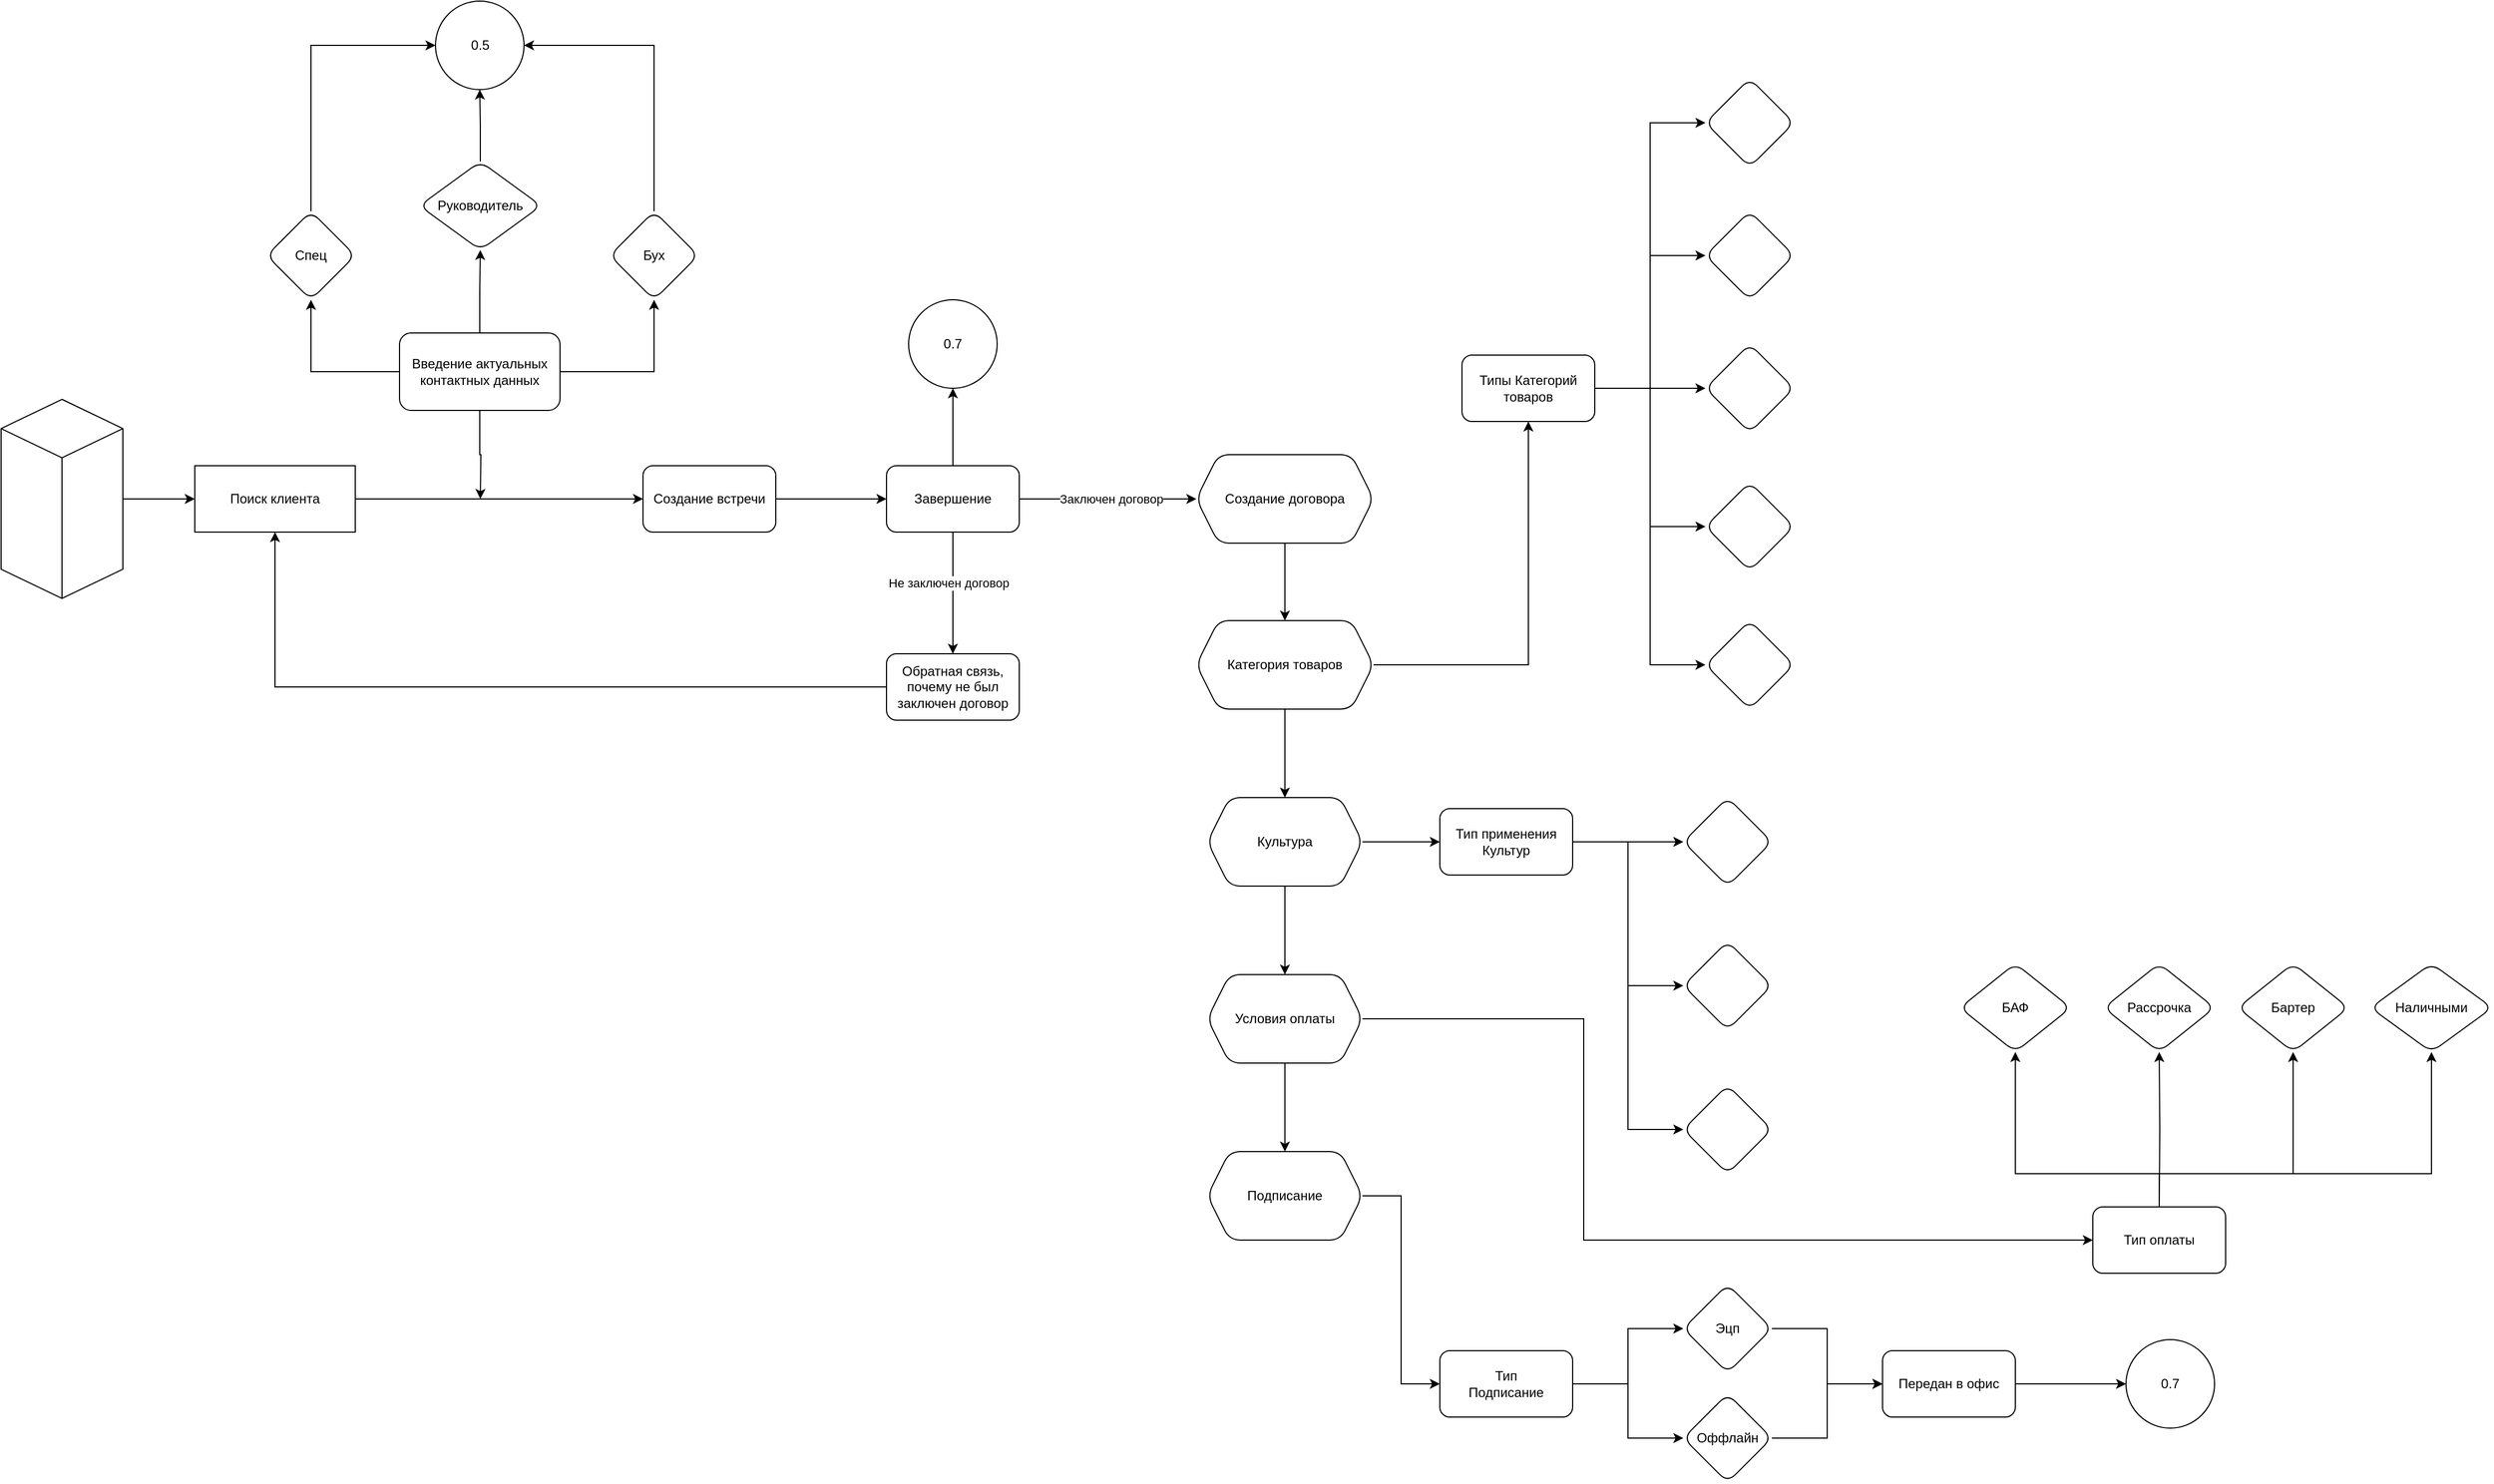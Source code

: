 <mxfile version="22.1.21" type="github">
  <diagram id="C5RBs43oDa-KdzZeNtuy" name="Page-1">
    <mxGraphModel dx="3131" dy="2052" grid="1" gridSize="10" guides="1" tooltips="1" connect="1" arrows="1" fold="1" page="1" pageScale="1" pageWidth="827" pageHeight="1169" math="0" shadow="0">
      <root>
        <mxCell id="WIyWlLk6GJQsqaUBKTNV-0" />
        <mxCell id="WIyWlLk6GJQsqaUBKTNV-1" parent="WIyWlLk6GJQsqaUBKTNV-0" />
        <mxCell id="WIyWlLk6GJQsqaUBKTNV-4" value="Yes" style="rounded=0;html=1;jettySize=auto;orthogonalLoop=1;fontSize=11;endArrow=block;endFill=0;endSize=8;strokeWidth=1;shadow=0;labelBackgroundColor=none;edgeStyle=orthogonalEdgeStyle;" parent="WIyWlLk6GJQsqaUBKTNV-1" edge="1">
          <mxGeometry y="20" relative="1" as="geometry">
            <mxPoint as="offset" />
            <mxPoint x="220" y="290" as="targetPoint" />
          </mxGeometry>
        </mxCell>
        <mxCell id="WIyWlLk6GJQsqaUBKTNV-5" value="No" style="edgeStyle=orthogonalEdgeStyle;rounded=0;html=1;jettySize=auto;orthogonalLoop=1;fontSize=11;endArrow=block;endFill=0;endSize=8;strokeWidth=1;shadow=0;labelBackgroundColor=none;" parent="WIyWlLk6GJQsqaUBKTNV-1" edge="1">
          <mxGeometry y="10" relative="1" as="geometry">
            <mxPoint as="offset" />
            <mxPoint x="270" y="210" as="sourcePoint" />
          </mxGeometry>
        </mxCell>
        <mxCell id="WIyWlLk6GJQsqaUBKTNV-8" value="No" style="rounded=0;html=1;jettySize=auto;orthogonalLoop=1;fontSize=11;endArrow=block;endFill=0;endSize=8;strokeWidth=1;shadow=0;labelBackgroundColor=none;edgeStyle=orthogonalEdgeStyle;" parent="WIyWlLk6GJQsqaUBKTNV-1" edge="1">
          <mxGeometry x="0.333" y="20" relative="1" as="geometry">
            <mxPoint as="offset" />
            <mxPoint x="220" y="430" as="targetPoint" />
          </mxGeometry>
        </mxCell>
        <mxCell id="WIyWlLk6GJQsqaUBKTNV-9" value="Yes" style="edgeStyle=orthogonalEdgeStyle;rounded=0;html=1;jettySize=auto;orthogonalLoop=1;fontSize=11;endArrow=block;endFill=0;endSize=8;strokeWidth=1;shadow=0;labelBackgroundColor=none;" parent="WIyWlLk6GJQsqaUBKTNV-1" edge="1">
          <mxGeometry y="10" relative="1" as="geometry">
            <mxPoint as="offset" />
            <mxPoint x="320" y="330" as="targetPoint" />
          </mxGeometry>
        </mxCell>
        <mxCell id="5p1ZKA-3Zw_9LjytfoNm-26" value="" style="edgeStyle=orthogonalEdgeStyle;rounded=0;orthogonalLoop=1;jettySize=auto;html=1;" parent="WIyWlLk6GJQsqaUBKTNV-1" source="5p1ZKA-3Zw_9LjytfoNm-1" target="5p1ZKA-3Zw_9LjytfoNm-25" edge="1">
          <mxGeometry relative="1" as="geometry" />
        </mxCell>
        <mxCell id="5p1ZKA-3Zw_9LjytfoNm-1" value="" style="html=1;whiteSpace=wrap;shape=isoCube2;backgroundOutline=1;isoAngle=15;" parent="WIyWlLk6GJQsqaUBKTNV-1" vertex="1">
          <mxGeometry x="-320" y="190" width="110" height="180" as="geometry" />
        </mxCell>
        <mxCell id="5p1ZKA-3Zw_9LjytfoNm-12" value="" style="edgeStyle=orthogonalEdgeStyle;rounded=0;orthogonalLoop=1;jettySize=auto;html=1;" parent="WIyWlLk6GJQsqaUBKTNV-1" source="5p1ZKA-3Zw_9LjytfoNm-4" target="5p1ZKA-3Zw_9LjytfoNm-11" edge="1">
          <mxGeometry relative="1" as="geometry" />
        </mxCell>
        <mxCell id="5p1ZKA-3Zw_9LjytfoNm-4" value="Создание встречи" style="rounded=1;whiteSpace=wrap;html=1;" parent="WIyWlLk6GJQsqaUBKTNV-1" vertex="1">
          <mxGeometry x="260" y="250" width="120" height="60" as="geometry" />
        </mxCell>
        <mxCell id="5p1ZKA-3Zw_9LjytfoNm-16" value="" style="edgeStyle=orthogonalEdgeStyle;rounded=0;orthogonalLoop=1;jettySize=auto;html=1;" parent="WIyWlLk6GJQsqaUBKTNV-1" source="5p1ZKA-3Zw_9LjytfoNm-11" target="5p1ZKA-3Zw_9LjytfoNm-15" edge="1">
          <mxGeometry relative="1" as="geometry" />
        </mxCell>
        <mxCell id="5p1ZKA-3Zw_9LjytfoNm-17" value="Не заключен договор" style="edgeLabel;html=1;align=center;verticalAlign=middle;resizable=0;points=[];" parent="5p1ZKA-3Zw_9LjytfoNm-16" vertex="1" connectable="0">
          <mxGeometry x="-0.092" y="-4" relative="1" as="geometry">
            <mxPoint y="-4" as="offset" />
          </mxGeometry>
        </mxCell>
        <mxCell id="5p1ZKA-3Zw_9LjytfoNm-23" style="edgeStyle=orthogonalEdgeStyle;rounded=0;orthogonalLoop=1;jettySize=auto;html=1;entryX=0;entryY=0.5;entryDx=0;entryDy=0;" parent="WIyWlLk6GJQsqaUBKTNV-1" source="5p1ZKA-3Zw_9LjytfoNm-11" target="5p1ZKA-3Zw_9LjytfoNm-21" edge="1">
          <mxGeometry relative="1" as="geometry" />
        </mxCell>
        <mxCell id="5p1ZKA-3Zw_9LjytfoNm-24" value="Заключен договор&lt;br&gt;" style="edgeLabel;html=1;align=center;verticalAlign=middle;resizable=0;points=[];" parent="5p1ZKA-3Zw_9LjytfoNm-23" vertex="1" connectable="0">
          <mxGeometry x="-0.3" y="1" relative="1" as="geometry">
            <mxPoint x="27" y="1" as="offset" />
          </mxGeometry>
        </mxCell>
        <mxCell id="5p1ZKA-3Zw_9LjytfoNm-77" value="" style="edgeStyle=orthogonalEdgeStyle;rounded=0;orthogonalLoop=1;jettySize=auto;html=1;" parent="WIyWlLk6GJQsqaUBKTNV-1" source="5p1ZKA-3Zw_9LjytfoNm-11" target="5p1ZKA-3Zw_9LjytfoNm-76" edge="1">
          <mxGeometry relative="1" as="geometry" />
        </mxCell>
        <mxCell id="5p1ZKA-3Zw_9LjytfoNm-11" value="Завершение" style="whiteSpace=wrap;html=1;rounded=1;" parent="WIyWlLk6GJQsqaUBKTNV-1" vertex="1">
          <mxGeometry x="480" y="250" width="120" height="60" as="geometry" />
        </mxCell>
        <mxCell id="5p1ZKA-3Zw_9LjytfoNm-18" style="edgeStyle=orthogonalEdgeStyle;rounded=0;orthogonalLoop=1;jettySize=auto;html=1;entryX=0.5;entryY=1;entryDx=0;entryDy=0;" parent="WIyWlLk6GJQsqaUBKTNV-1" source="5p1ZKA-3Zw_9LjytfoNm-15" target="5p1ZKA-3Zw_9LjytfoNm-25" edge="1">
          <mxGeometry relative="1" as="geometry">
            <mxPoint x="260" y="450" as="targetPoint" />
          </mxGeometry>
        </mxCell>
        <mxCell id="5p1ZKA-3Zw_9LjytfoNm-15" value="Обратная связь, почему не был заключен договор" style="whiteSpace=wrap;html=1;rounded=1;" parent="WIyWlLk6GJQsqaUBKTNV-1" vertex="1">
          <mxGeometry x="480" y="420" width="120" height="60" as="geometry" />
        </mxCell>
        <mxCell id="5p1ZKA-3Zw_9LjytfoNm-20" value="" style="edgeStyle=orthogonalEdgeStyle;rounded=0;orthogonalLoop=1;jettySize=auto;html=1;" parent="WIyWlLk6GJQsqaUBKTNV-1" source="5p1ZKA-3Zw_9LjytfoNm-21" target="5p1ZKA-3Zw_9LjytfoNm-22" edge="1">
          <mxGeometry relative="1" as="geometry" />
        </mxCell>
        <mxCell id="5p1ZKA-3Zw_9LjytfoNm-21" value="Создание договора" style="shape=hexagon;perimeter=hexagonPerimeter2;whiteSpace=wrap;html=1;fixedSize=1;rounded=1;" parent="WIyWlLk6GJQsqaUBKTNV-1" vertex="1">
          <mxGeometry x="760" y="240" width="160" height="80" as="geometry" />
        </mxCell>
        <mxCell id="5p1ZKA-3Zw_9LjytfoNm-53" value="" style="edgeStyle=orthogonalEdgeStyle;rounded=0;orthogonalLoop=1;jettySize=auto;html=1;" parent="WIyWlLk6GJQsqaUBKTNV-1" source="5p1ZKA-3Zw_9LjytfoNm-22" target="5p1ZKA-3Zw_9LjytfoNm-52" edge="1">
          <mxGeometry relative="1" as="geometry" />
        </mxCell>
        <mxCell id="5p1ZKA-3Zw_9LjytfoNm-67" value="" style="edgeStyle=orthogonalEdgeStyle;rounded=0;orthogonalLoop=1;jettySize=auto;html=1;" parent="WIyWlLk6GJQsqaUBKTNV-1" source="5p1ZKA-3Zw_9LjytfoNm-22" target="5p1ZKA-3Zw_9LjytfoNm-66" edge="1">
          <mxGeometry relative="1" as="geometry" />
        </mxCell>
        <mxCell id="5p1ZKA-3Zw_9LjytfoNm-22" value="Категория товаров&lt;br&gt;" style="shape=hexagon;perimeter=hexagonPerimeter2;whiteSpace=wrap;html=1;fixedSize=1;rounded=1;" parent="WIyWlLk6GJQsqaUBKTNV-1" vertex="1">
          <mxGeometry x="760" y="390" width="160" height="80" as="geometry" />
        </mxCell>
        <mxCell id="5p1ZKA-3Zw_9LjytfoNm-25" value="Поиск клиента" style="whiteSpace=wrap;html=1;" parent="WIyWlLk6GJQsqaUBKTNV-1" vertex="1">
          <mxGeometry x="-145" y="250" width="145" height="60" as="geometry" />
        </mxCell>
        <mxCell id="5p1ZKA-3Zw_9LjytfoNm-34" value="" style="edgeStyle=orthogonalEdgeStyle;rounded=0;orthogonalLoop=1;jettySize=auto;html=1;entryX=0;entryY=0.5;entryDx=0;entryDy=0;" parent="WIyWlLk6GJQsqaUBKTNV-1" source="5p1ZKA-3Zw_9LjytfoNm-25" target="5p1ZKA-3Zw_9LjytfoNm-4" edge="1">
          <mxGeometry relative="1" as="geometry">
            <mxPoint x="320" y="280" as="targetPoint" />
            <mxPoint x="-15" y="280" as="sourcePoint" />
          </mxGeometry>
        </mxCell>
        <mxCell id="5p1ZKA-3Zw_9LjytfoNm-40" style="edgeStyle=orthogonalEdgeStyle;rounded=0;orthogonalLoop=1;jettySize=auto;html=1;" parent="WIyWlLk6GJQsqaUBKTNV-1" source="5p1ZKA-3Zw_9LjytfoNm-33" edge="1">
          <mxGeometry relative="1" as="geometry">
            <mxPoint x="113" y="280" as="targetPoint" />
          </mxGeometry>
        </mxCell>
        <mxCell id="5p1ZKA-3Zw_9LjytfoNm-42" value="" style="edgeStyle=orthogonalEdgeStyle;rounded=0;orthogonalLoop=1;jettySize=auto;html=1;" parent="WIyWlLk6GJQsqaUBKTNV-1" source="5p1ZKA-3Zw_9LjytfoNm-33" target="5p1ZKA-3Zw_9LjytfoNm-41" edge="1">
          <mxGeometry relative="1" as="geometry" />
        </mxCell>
        <mxCell id="5p1ZKA-3Zw_9LjytfoNm-44" value="" style="edgeStyle=orthogonalEdgeStyle;rounded=0;orthogonalLoop=1;jettySize=auto;html=1;" parent="WIyWlLk6GJQsqaUBKTNV-1" source="5p1ZKA-3Zw_9LjytfoNm-33" target="5p1ZKA-3Zw_9LjytfoNm-43" edge="1">
          <mxGeometry relative="1" as="geometry" />
        </mxCell>
        <mxCell id="5p1ZKA-3Zw_9LjytfoNm-46" value="" style="edgeStyle=orthogonalEdgeStyle;rounded=0;orthogonalLoop=1;jettySize=auto;html=1;" parent="WIyWlLk6GJQsqaUBKTNV-1" source="5p1ZKA-3Zw_9LjytfoNm-33" target="5p1ZKA-3Zw_9LjytfoNm-45" edge="1">
          <mxGeometry relative="1" as="geometry" />
        </mxCell>
        <mxCell id="5p1ZKA-3Zw_9LjytfoNm-33" value="Введение актуальных контактных данных" style="rounded=1;whiteSpace=wrap;html=1;" parent="WIyWlLk6GJQsqaUBKTNV-1" vertex="1">
          <mxGeometry x="40" y="130" width="145" height="70" as="geometry" />
        </mxCell>
        <mxCell id="5p1ZKA-3Zw_9LjytfoNm-49" value="" style="edgeStyle=orthogonalEdgeStyle;rounded=0;orthogonalLoop=1;jettySize=auto;html=1;entryX=0;entryY=0.5;entryDx=0;entryDy=0;exitX=0.5;exitY=0;exitDx=0;exitDy=0;" parent="WIyWlLk6GJQsqaUBKTNV-1" source="5p1ZKA-3Zw_9LjytfoNm-41" target="5p1ZKA-3Zw_9LjytfoNm-48" edge="1">
          <mxGeometry relative="1" as="geometry" />
        </mxCell>
        <mxCell id="5p1ZKA-3Zw_9LjytfoNm-41" value="Спец" style="rhombus;whiteSpace=wrap;html=1;rounded=1;" parent="WIyWlLk6GJQsqaUBKTNV-1" vertex="1">
          <mxGeometry x="-80" y="20" width="80" height="80" as="geometry" />
        </mxCell>
        <mxCell id="5p1ZKA-3Zw_9LjytfoNm-50" style="edgeStyle=orthogonalEdgeStyle;rounded=0;orthogonalLoop=1;jettySize=auto;html=1;" parent="WIyWlLk6GJQsqaUBKTNV-1" source="5p1ZKA-3Zw_9LjytfoNm-43" target="5p1ZKA-3Zw_9LjytfoNm-48" edge="1">
          <mxGeometry relative="1" as="geometry" />
        </mxCell>
        <mxCell id="5p1ZKA-3Zw_9LjytfoNm-43" value="Руководитель&lt;br&gt;" style="rhombus;whiteSpace=wrap;html=1;rounded=1;" parent="WIyWlLk6GJQsqaUBKTNV-1" vertex="1">
          <mxGeometry x="58" y="-25" width="110" height="80" as="geometry" />
        </mxCell>
        <mxCell id="5p1ZKA-3Zw_9LjytfoNm-51" style="edgeStyle=orthogonalEdgeStyle;rounded=0;orthogonalLoop=1;jettySize=auto;html=1;exitX=0.5;exitY=0;exitDx=0;exitDy=0;entryX=1;entryY=0.5;entryDx=0;entryDy=0;" parent="WIyWlLk6GJQsqaUBKTNV-1" source="5p1ZKA-3Zw_9LjytfoNm-45" target="5p1ZKA-3Zw_9LjytfoNm-48" edge="1">
          <mxGeometry relative="1" as="geometry" />
        </mxCell>
        <mxCell id="5p1ZKA-3Zw_9LjytfoNm-45" value="Бух" style="rhombus;whiteSpace=wrap;html=1;rounded=1;" parent="WIyWlLk6GJQsqaUBKTNV-1" vertex="1">
          <mxGeometry x="230" y="20" width="80" height="80" as="geometry" />
        </mxCell>
        <mxCell id="5p1ZKA-3Zw_9LjytfoNm-48" value="0.5" style="ellipse;whiteSpace=wrap;html=1;rounded=1;" parent="WIyWlLk6GJQsqaUBKTNV-1" vertex="1">
          <mxGeometry x="72.5" y="-170" width="80" height="80" as="geometry" />
        </mxCell>
        <mxCell id="5p1ZKA-3Zw_9LjytfoNm-57" value="" style="edgeStyle=orthogonalEdgeStyle;rounded=0;orthogonalLoop=1;jettySize=auto;html=1;" parent="WIyWlLk6GJQsqaUBKTNV-1" source="5p1ZKA-3Zw_9LjytfoNm-52" target="5p1ZKA-3Zw_9LjytfoNm-56" edge="1">
          <mxGeometry relative="1" as="geometry" />
        </mxCell>
        <mxCell id="5p1ZKA-3Zw_9LjytfoNm-59" value="" style="edgeStyle=orthogonalEdgeStyle;rounded=0;orthogonalLoop=1;jettySize=auto;html=1;entryX=0;entryY=0.5;entryDx=0;entryDy=0;" parent="WIyWlLk6GJQsqaUBKTNV-1" source="5p1ZKA-3Zw_9LjytfoNm-52" target="5p1ZKA-3Zw_9LjytfoNm-58" edge="1">
          <mxGeometry relative="1" as="geometry" />
        </mxCell>
        <mxCell id="5p1ZKA-3Zw_9LjytfoNm-61" value="" style="edgeStyle=orthogonalEdgeStyle;rounded=0;orthogonalLoop=1;jettySize=auto;html=1;entryX=0;entryY=0.5;entryDx=0;entryDy=0;" parent="WIyWlLk6GJQsqaUBKTNV-1" source="5p1ZKA-3Zw_9LjytfoNm-52" target="5p1ZKA-3Zw_9LjytfoNm-60" edge="1">
          <mxGeometry relative="1" as="geometry">
            <Array as="points">
              <mxPoint x="1170" y="180" />
              <mxPoint x="1170" y="305" />
            </Array>
          </mxGeometry>
        </mxCell>
        <mxCell id="5p1ZKA-3Zw_9LjytfoNm-52" value="Типы Категорий товаров" style="whiteSpace=wrap;html=1;rounded=1;" parent="WIyWlLk6GJQsqaUBKTNV-1" vertex="1">
          <mxGeometry x="1000" y="150" width="120" height="60" as="geometry" />
        </mxCell>
        <mxCell id="5p1ZKA-3Zw_9LjytfoNm-56" value="" style="rhombus;whiteSpace=wrap;html=1;rounded=1;" parent="WIyWlLk6GJQsqaUBKTNV-1" vertex="1">
          <mxGeometry x="1220" y="140" width="80" height="80" as="geometry" />
        </mxCell>
        <mxCell id="5p1ZKA-3Zw_9LjytfoNm-58" value="" style="rhombus;whiteSpace=wrap;html=1;rounded=1;" parent="WIyWlLk6GJQsqaUBKTNV-1" vertex="1">
          <mxGeometry x="1220" y="20" width="80" height="80" as="geometry" />
        </mxCell>
        <mxCell id="5p1ZKA-3Zw_9LjytfoNm-60" value="" style="rhombus;whiteSpace=wrap;html=1;rounded=1;" parent="WIyWlLk6GJQsqaUBKTNV-1" vertex="1">
          <mxGeometry x="1220" y="265" width="80" height="80" as="geometry" />
        </mxCell>
        <mxCell id="5p1ZKA-3Zw_9LjytfoNm-62" value="" style="edgeStyle=orthogonalEdgeStyle;rounded=0;orthogonalLoop=1;jettySize=auto;html=1;exitX=1;exitY=0.5;exitDx=0;exitDy=0;entryX=0;entryY=0.5;entryDx=0;entryDy=0;" parent="WIyWlLk6GJQsqaUBKTNV-1" source="5p1ZKA-3Zw_9LjytfoNm-52" target="5p1ZKA-3Zw_9LjytfoNm-63" edge="1">
          <mxGeometry relative="1" as="geometry">
            <mxPoint x="1120" y="300" as="sourcePoint" />
            <Array as="points">
              <mxPoint x="1170" y="180" />
              <mxPoint x="1170" y="430" />
            </Array>
          </mxGeometry>
        </mxCell>
        <mxCell id="5p1ZKA-3Zw_9LjytfoNm-63" value="" style="rhombus;whiteSpace=wrap;html=1;rounded=1;" parent="WIyWlLk6GJQsqaUBKTNV-1" vertex="1">
          <mxGeometry x="1220" y="390" width="80" height="80" as="geometry" />
        </mxCell>
        <mxCell id="5p1ZKA-3Zw_9LjytfoNm-64" value="" style="edgeStyle=orthogonalEdgeStyle;rounded=0;orthogonalLoop=1;jettySize=auto;html=1;entryX=0;entryY=0.5;entryDx=0;entryDy=0;exitX=1;exitY=0.5;exitDx=0;exitDy=0;" parent="WIyWlLk6GJQsqaUBKTNV-1" source="5p1ZKA-3Zw_9LjytfoNm-52" target="5p1ZKA-3Zw_9LjytfoNm-65" edge="1">
          <mxGeometry relative="1" as="geometry">
            <mxPoint x="1120" y="160" as="sourcePoint" />
          </mxGeometry>
        </mxCell>
        <mxCell id="5p1ZKA-3Zw_9LjytfoNm-65" value="" style="rhombus;whiteSpace=wrap;html=1;rounded=1;" parent="WIyWlLk6GJQsqaUBKTNV-1" vertex="1">
          <mxGeometry x="1220" y="-100" width="80" height="80" as="geometry" />
        </mxCell>
        <mxCell id="5p1ZKA-3Zw_9LjytfoNm-69" value="" style="edgeStyle=orthogonalEdgeStyle;rounded=0;orthogonalLoop=1;jettySize=auto;html=1;" parent="WIyWlLk6GJQsqaUBKTNV-1" source="5p1ZKA-3Zw_9LjytfoNm-66" target="5p1ZKA-3Zw_9LjytfoNm-68" edge="1">
          <mxGeometry relative="1" as="geometry" />
        </mxCell>
        <mxCell id="5p1ZKA-3Zw_9LjytfoNm-79" value="" style="edgeStyle=orthogonalEdgeStyle;rounded=0;orthogonalLoop=1;jettySize=auto;html=1;" parent="WIyWlLk6GJQsqaUBKTNV-1" source="5p1ZKA-3Zw_9LjytfoNm-66" target="5p1ZKA-3Zw_9LjytfoNm-78" edge="1">
          <mxGeometry relative="1" as="geometry" />
        </mxCell>
        <mxCell id="5p1ZKA-3Zw_9LjytfoNm-66" value="Культура" style="shape=hexagon;perimeter=hexagonPerimeter2;whiteSpace=wrap;html=1;fixedSize=1;rounded=1;" parent="WIyWlLk6GJQsqaUBKTNV-1" vertex="1">
          <mxGeometry x="770" y="550" width="140" height="80" as="geometry" />
        </mxCell>
        <mxCell id="5p1ZKA-3Zw_9LjytfoNm-71" value="" style="edgeStyle=orthogonalEdgeStyle;rounded=0;orthogonalLoop=1;jettySize=auto;html=1;" parent="WIyWlLk6GJQsqaUBKTNV-1" source="5p1ZKA-3Zw_9LjytfoNm-68" target="5p1ZKA-3Zw_9LjytfoNm-70" edge="1">
          <mxGeometry relative="1" as="geometry" />
        </mxCell>
        <mxCell id="5p1ZKA-3Zw_9LjytfoNm-73" value="" style="edgeStyle=orthogonalEdgeStyle;rounded=0;orthogonalLoop=1;jettySize=auto;html=1;entryX=0;entryY=0.5;entryDx=0;entryDy=0;" parent="WIyWlLk6GJQsqaUBKTNV-1" source="5p1ZKA-3Zw_9LjytfoNm-68" target="5p1ZKA-3Zw_9LjytfoNm-72" edge="1">
          <mxGeometry relative="1" as="geometry" />
        </mxCell>
        <mxCell id="5p1ZKA-3Zw_9LjytfoNm-68" value="Тип применения Культур" style="whiteSpace=wrap;html=1;rounded=1;" parent="WIyWlLk6GJQsqaUBKTNV-1" vertex="1">
          <mxGeometry x="980" y="560" width="120" height="60" as="geometry" />
        </mxCell>
        <mxCell id="5p1ZKA-3Zw_9LjytfoNm-70" value="" style="rhombus;whiteSpace=wrap;html=1;rounded=1;" parent="WIyWlLk6GJQsqaUBKTNV-1" vertex="1">
          <mxGeometry x="1200" y="550" width="80" height="80" as="geometry" />
        </mxCell>
        <mxCell id="5p1ZKA-3Zw_9LjytfoNm-72" value="" style="rhombus;whiteSpace=wrap;html=1;rounded=1;" parent="WIyWlLk6GJQsqaUBKTNV-1" vertex="1">
          <mxGeometry x="1200" y="680" width="80" height="80" as="geometry" />
        </mxCell>
        <mxCell id="5p1ZKA-3Zw_9LjytfoNm-74" value="" style="edgeStyle=orthogonalEdgeStyle;rounded=0;orthogonalLoop=1;jettySize=auto;html=1;entryX=0;entryY=0.5;entryDx=0;entryDy=0;exitX=1;exitY=0.5;exitDx=0;exitDy=0;" parent="WIyWlLk6GJQsqaUBKTNV-1" source="5p1ZKA-3Zw_9LjytfoNm-68" target="5p1ZKA-3Zw_9LjytfoNm-75" edge="1">
          <mxGeometry relative="1" as="geometry">
            <mxPoint x="1100" y="720" as="sourcePoint" />
          </mxGeometry>
        </mxCell>
        <mxCell id="5p1ZKA-3Zw_9LjytfoNm-75" value="" style="rhombus;whiteSpace=wrap;html=1;rounded=1;" parent="WIyWlLk6GJQsqaUBKTNV-1" vertex="1">
          <mxGeometry x="1200" y="810" width="80" height="80" as="geometry" />
        </mxCell>
        <mxCell id="5p1ZKA-3Zw_9LjytfoNm-76" value="0.7" style="ellipse;whiteSpace=wrap;html=1;rounded=1;" parent="WIyWlLk6GJQsqaUBKTNV-1" vertex="1">
          <mxGeometry x="500" y="100" width="80" height="80" as="geometry" />
        </mxCell>
        <mxCell id="5p1ZKA-3Zw_9LjytfoNm-81" value="" style="edgeStyle=orthogonalEdgeStyle;rounded=0;orthogonalLoop=1;jettySize=auto;html=1;" parent="WIyWlLk6GJQsqaUBKTNV-1" source="5p1ZKA-3Zw_9LjytfoNm-78" target="5p1ZKA-3Zw_9LjytfoNm-80" edge="1">
          <mxGeometry relative="1" as="geometry" />
        </mxCell>
        <mxCell id="5p1ZKA-3Zw_9LjytfoNm-85" value="" style="edgeStyle=orthogonalEdgeStyle;rounded=0;orthogonalLoop=1;jettySize=auto;html=1;entryX=0;entryY=0.5;entryDx=0;entryDy=0;" parent="WIyWlLk6GJQsqaUBKTNV-1" source="5p1ZKA-3Zw_9LjytfoNm-78" target="5p1ZKA-3Zw_9LjytfoNm-84" edge="1">
          <mxGeometry relative="1" as="geometry">
            <Array as="points">
              <mxPoint x="1110" y="750" />
              <mxPoint x="1110" y="950" />
            </Array>
          </mxGeometry>
        </mxCell>
        <mxCell id="5p1ZKA-3Zw_9LjytfoNm-78" value="Условия оплаты&lt;br&gt;" style="shape=hexagon;perimeter=hexagonPerimeter2;whiteSpace=wrap;html=1;fixedSize=1;rounded=1;" parent="WIyWlLk6GJQsqaUBKTNV-1" vertex="1">
          <mxGeometry x="770" y="710" width="140" height="80" as="geometry" />
        </mxCell>
        <mxCell id="5p1ZKA-3Zw_9LjytfoNm-83" value="" style="edgeStyle=orthogonalEdgeStyle;rounded=0;orthogonalLoop=1;jettySize=auto;html=1;entryX=0;entryY=0.5;entryDx=0;entryDy=0;" parent="WIyWlLk6GJQsqaUBKTNV-1" source="5p1ZKA-3Zw_9LjytfoNm-80" target="5p1ZKA-3Zw_9LjytfoNm-82" edge="1">
          <mxGeometry relative="1" as="geometry" />
        </mxCell>
        <mxCell id="5p1ZKA-3Zw_9LjytfoNm-80" value="Подписание" style="shape=hexagon;perimeter=hexagonPerimeter2;whiteSpace=wrap;html=1;fixedSize=1;rounded=1;" parent="WIyWlLk6GJQsqaUBKTNV-1" vertex="1">
          <mxGeometry x="770" y="870" width="140" height="80" as="geometry" />
        </mxCell>
        <mxCell id="5p1ZKA-3Zw_9LjytfoNm-87" value="" style="edgeStyle=orthogonalEdgeStyle;rounded=0;orthogonalLoop=1;jettySize=auto;html=1;entryX=0;entryY=0.5;entryDx=0;entryDy=0;" parent="WIyWlLk6GJQsqaUBKTNV-1" source="5p1ZKA-3Zw_9LjytfoNm-82" target="5p1ZKA-3Zw_9LjytfoNm-86" edge="1">
          <mxGeometry relative="1" as="geometry" />
        </mxCell>
        <mxCell id="5p1ZKA-3Zw_9LjytfoNm-89" value="" style="edgeStyle=orthogonalEdgeStyle;rounded=0;orthogonalLoop=1;jettySize=auto;html=1;" parent="WIyWlLk6GJQsqaUBKTNV-1" source="5p1ZKA-3Zw_9LjytfoNm-82" target="5p1ZKA-3Zw_9LjytfoNm-88" edge="1">
          <mxGeometry relative="1" as="geometry" />
        </mxCell>
        <mxCell id="5p1ZKA-3Zw_9LjytfoNm-82" value="Тип &lt;br&gt;Подписание" style="whiteSpace=wrap;html=1;rounded=1;" parent="WIyWlLk6GJQsqaUBKTNV-1" vertex="1">
          <mxGeometry x="980" y="1050" width="120" height="60" as="geometry" />
        </mxCell>
        <mxCell id="5p1ZKA-3Zw_9LjytfoNm-96" value="" style="edgeStyle=orthogonalEdgeStyle;rounded=0;orthogonalLoop=1;jettySize=auto;html=1;" parent="WIyWlLk6GJQsqaUBKTNV-1" target="5p1ZKA-3Zw_9LjytfoNm-95" edge="1">
          <mxGeometry relative="1" as="geometry">
            <mxPoint x="1630" y="920" as="sourcePoint" />
          </mxGeometry>
        </mxCell>
        <mxCell id="5p1ZKA-3Zw_9LjytfoNm-103" style="edgeStyle=orthogonalEdgeStyle;rounded=0;orthogonalLoop=1;jettySize=auto;html=1;exitX=0.5;exitY=0;exitDx=0;exitDy=0;" parent="WIyWlLk6GJQsqaUBKTNV-1" edge="1">
          <mxGeometry relative="1" as="geometry">
            <mxPoint x="1751" y="780" as="targetPoint" />
            <mxPoint x="1641" y="920" as="sourcePoint" />
            <Array as="points">
              <mxPoint x="1630" y="920" />
              <mxPoint x="1630" y="890" />
              <mxPoint x="1751" y="890" />
            </Array>
          </mxGeometry>
        </mxCell>
        <mxCell id="5p1ZKA-3Zw_9LjytfoNm-106" value="" style="edgeStyle=orthogonalEdgeStyle;rounded=0;orthogonalLoop=1;jettySize=auto;html=1;exitX=0.5;exitY=0;exitDx=0;exitDy=0;entryX=0.5;entryY=1;entryDx=0;entryDy=0;" parent="WIyWlLk6GJQsqaUBKTNV-1" source="5p1ZKA-3Zw_9LjytfoNm-84" target="5p1ZKA-3Zw_9LjytfoNm-99" edge="1">
          <mxGeometry relative="1" as="geometry">
            <mxPoint x="1641" y="920" as="sourcePoint" />
            <Array as="points">
              <mxPoint x="1630" y="890" />
              <mxPoint x="1876" y="890" />
            </Array>
          </mxGeometry>
        </mxCell>
        <mxCell id="5p1ZKA-3Zw_9LjytfoNm-111" style="edgeStyle=orthogonalEdgeStyle;rounded=0;orthogonalLoop=1;jettySize=auto;html=1;entryX=0.5;entryY=1;entryDx=0;entryDy=0;" parent="WIyWlLk6GJQsqaUBKTNV-1" source="5p1ZKA-3Zw_9LjytfoNm-84" target="5p1ZKA-3Zw_9LjytfoNm-110" edge="1">
          <mxGeometry relative="1" as="geometry">
            <Array as="points">
              <mxPoint x="1630" y="890" />
              <mxPoint x="1500" y="890" />
            </Array>
          </mxGeometry>
        </mxCell>
        <mxCell id="5p1ZKA-3Zw_9LjytfoNm-84" value="Тип оплаты" style="whiteSpace=wrap;html=1;rounded=1;" parent="WIyWlLk6GJQsqaUBKTNV-1" vertex="1">
          <mxGeometry x="1570" y="920" width="120" height="60" as="geometry" />
        </mxCell>
        <mxCell id="5p1ZKA-3Zw_9LjytfoNm-91" value="" style="edgeStyle=orthogonalEdgeStyle;rounded=0;orthogonalLoop=1;jettySize=auto;html=1;" parent="WIyWlLk6GJQsqaUBKTNV-1" source="5p1ZKA-3Zw_9LjytfoNm-86" target="5p1ZKA-3Zw_9LjytfoNm-90" edge="1">
          <mxGeometry relative="1" as="geometry" />
        </mxCell>
        <mxCell id="5p1ZKA-3Zw_9LjytfoNm-86" value="Оффлайн" style="rhombus;whiteSpace=wrap;html=1;rounded=1;" parent="WIyWlLk6GJQsqaUBKTNV-1" vertex="1">
          <mxGeometry x="1200" y="1089" width="80" height="80" as="geometry" />
        </mxCell>
        <mxCell id="5p1ZKA-3Zw_9LjytfoNm-92" style="edgeStyle=orthogonalEdgeStyle;rounded=0;orthogonalLoop=1;jettySize=auto;html=1;entryX=0;entryY=0.5;entryDx=0;entryDy=0;" parent="WIyWlLk6GJQsqaUBKTNV-1" source="5p1ZKA-3Zw_9LjytfoNm-88" target="5p1ZKA-3Zw_9LjytfoNm-90" edge="1">
          <mxGeometry relative="1" as="geometry" />
        </mxCell>
        <mxCell id="5p1ZKA-3Zw_9LjytfoNm-88" value="Эцп" style="rhombus;whiteSpace=wrap;html=1;rounded=1;" parent="WIyWlLk6GJQsqaUBKTNV-1" vertex="1">
          <mxGeometry x="1200" y="990" width="80" height="80" as="geometry" />
        </mxCell>
        <mxCell id="5p1ZKA-3Zw_9LjytfoNm-94" value="" style="edgeStyle=orthogonalEdgeStyle;rounded=0;orthogonalLoop=1;jettySize=auto;html=1;" parent="WIyWlLk6GJQsqaUBKTNV-1" source="5p1ZKA-3Zw_9LjytfoNm-90" target="5p1ZKA-3Zw_9LjytfoNm-93" edge="1">
          <mxGeometry relative="1" as="geometry" />
        </mxCell>
        <mxCell id="5p1ZKA-3Zw_9LjytfoNm-90" value="Передан в офис" style="whiteSpace=wrap;html=1;rounded=1;" parent="WIyWlLk6GJQsqaUBKTNV-1" vertex="1">
          <mxGeometry x="1380" y="1050" width="120" height="60" as="geometry" />
        </mxCell>
        <mxCell id="5p1ZKA-3Zw_9LjytfoNm-93" value="0.7&lt;br&gt;" style="ellipse;whiteSpace=wrap;html=1;rounded=1;" parent="WIyWlLk6GJQsqaUBKTNV-1" vertex="1">
          <mxGeometry x="1600" y="1040" width="80" height="80" as="geometry" />
        </mxCell>
        <mxCell id="5p1ZKA-3Zw_9LjytfoNm-95" value="Рассрочка" style="rhombus;whiteSpace=wrap;html=1;rounded=1;" parent="WIyWlLk6GJQsqaUBKTNV-1" vertex="1">
          <mxGeometry x="1580" y="700" width="100" height="80" as="geometry" />
        </mxCell>
        <mxCell id="5p1ZKA-3Zw_9LjytfoNm-99" value="Наличными" style="rhombus;whiteSpace=wrap;html=1;rounded=1;" parent="WIyWlLk6GJQsqaUBKTNV-1" vertex="1">
          <mxGeometry x="1821" y="700" width="110" height="80" as="geometry" />
        </mxCell>
        <mxCell id="5p1ZKA-3Zw_9LjytfoNm-105" value="Бартер" style="rhombus;whiteSpace=wrap;html=1;rounded=1;" parent="WIyWlLk6GJQsqaUBKTNV-1" vertex="1">
          <mxGeometry x="1701" y="700" width="100" height="80" as="geometry" />
        </mxCell>
        <mxCell id="5p1ZKA-3Zw_9LjytfoNm-110" value="БАФ" style="rhombus;whiteSpace=wrap;html=1;rounded=1;" parent="WIyWlLk6GJQsqaUBKTNV-1" vertex="1">
          <mxGeometry x="1450" y="700" width="100" height="80" as="geometry" />
        </mxCell>
      </root>
    </mxGraphModel>
  </diagram>
</mxfile>
